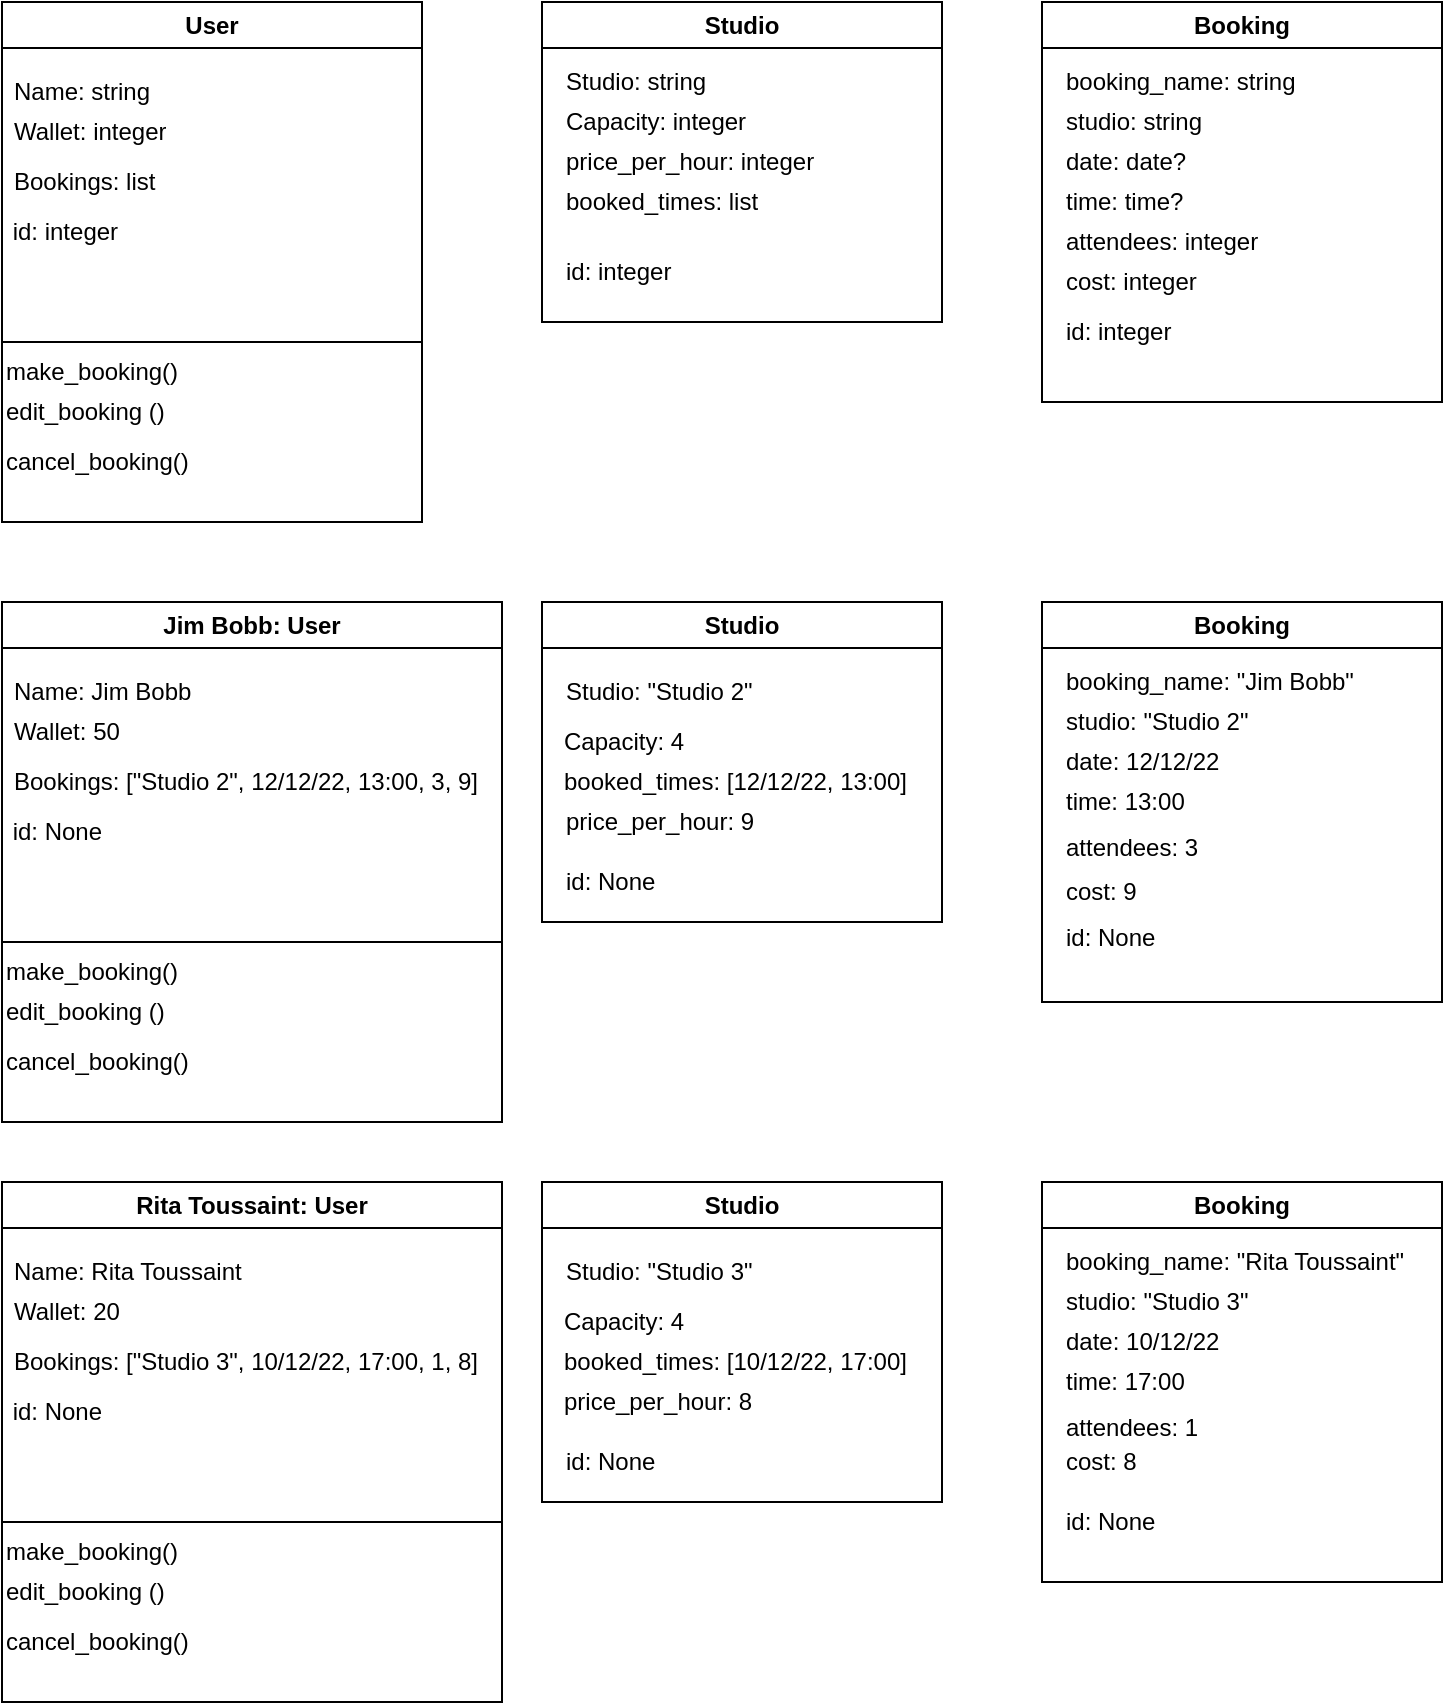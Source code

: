 <mxfile version="20.5.3" type="github">
  <diagram id="C5RBs43oDa-KdzZeNtuy" name="Page-1">
    <mxGraphModel dx="925" dy="440" grid="1" gridSize="10" guides="1" tooltips="1" connect="1" arrows="1" fold="1" page="1" pageScale="1" pageWidth="827" pageHeight="1169" math="0" shadow="0">
      <root>
        <mxCell id="WIyWlLk6GJQsqaUBKTNV-0" />
        <mxCell id="WIyWlLk6GJQsqaUBKTNV-1" parent="WIyWlLk6GJQsqaUBKTNV-0" />
        <mxCell id="b5-lC_gH31U_IA7LsAaC-8" value="Studio" style="swimlane;whiteSpace=wrap;html=1;fillColor=none;" vertex="1" parent="WIyWlLk6GJQsqaUBKTNV-1">
          <mxGeometry x="320" y="140" width="200" height="160" as="geometry" />
        </mxCell>
        <mxCell id="b5-lC_gH31U_IA7LsAaC-9" value="Studio: string" style="text;html=1;strokeColor=none;fillColor=none;align=left;verticalAlign=middle;whiteSpace=wrap;rounded=0;" vertex="1" parent="b5-lC_gH31U_IA7LsAaC-8">
          <mxGeometry x="10" y="30" width="170" height="20" as="geometry" />
        </mxCell>
        <mxCell id="b5-lC_gH31U_IA7LsAaC-10" value="Capacity: integer" style="text;html=1;strokeColor=none;fillColor=none;align=left;verticalAlign=middle;whiteSpace=wrap;rounded=0;" vertex="1" parent="b5-lC_gH31U_IA7LsAaC-8">
          <mxGeometry x="10" y="50" width="170" height="20" as="geometry" />
        </mxCell>
        <mxCell id="b5-lC_gH31U_IA7LsAaC-11" value="booked_times: list" style="text;html=1;strokeColor=none;fillColor=none;align=left;verticalAlign=middle;whiteSpace=wrap;rounded=0;" vertex="1" parent="b5-lC_gH31U_IA7LsAaC-8">
          <mxGeometry x="10" y="90" width="170" height="20" as="geometry" />
        </mxCell>
        <mxCell id="b5-lC_gH31U_IA7LsAaC-19" value="id: integer" style="text;html=1;strokeColor=none;fillColor=none;align=left;verticalAlign=middle;whiteSpace=wrap;rounded=0;" vertex="1" parent="b5-lC_gH31U_IA7LsAaC-8">
          <mxGeometry x="10" y="120" width="170" height="30" as="geometry" />
        </mxCell>
        <mxCell id="b5-lC_gH31U_IA7LsAaC-89" value="price_per_hour: integer" style="text;html=1;strokeColor=none;fillColor=none;align=left;verticalAlign=middle;whiteSpace=wrap;rounded=0;" vertex="1" parent="b5-lC_gH31U_IA7LsAaC-8">
          <mxGeometry x="10" y="70" width="170" height="20" as="geometry" />
        </mxCell>
        <mxCell id="b5-lC_gH31U_IA7LsAaC-13" value="Booking" style="swimlane;whiteSpace=wrap;html=1;fillColor=none;" vertex="1" parent="WIyWlLk6GJQsqaUBKTNV-1">
          <mxGeometry x="570" y="140" width="200" height="200" as="geometry" />
        </mxCell>
        <mxCell id="b5-lC_gH31U_IA7LsAaC-14" value="booking_name: string" style="text;html=1;strokeColor=none;fillColor=none;align=left;verticalAlign=middle;whiteSpace=wrap;rounded=0;" vertex="1" parent="b5-lC_gH31U_IA7LsAaC-13">
          <mxGeometry x="10" y="30" width="170" height="20" as="geometry" />
        </mxCell>
        <mxCell id="b5-lC_gH31U_IA7LsAaC-15" value="studio: string" style="text;html=1;strokeColor=none;fillColor=none;align=left;verticalAlign=middle;whiteSpace=wrap;rounded=0;" vertex="1" parent="b5-lC_gH31U_IA7LsAaC-13">
          <mxGeometry x="10" y="50" width="170" height="20" as="geometry" />
        </mxCell>
        <mxCell id="b5-lC_gH31U_IA7LsAaC-16" value="date: date?" style="text;html=1;strokeColor=none;fillColor=none;align=left;verticalAlign=middle;whiteSpace=wrap;rounded=0;" vertex="1" parent="b5-lC_gH31U_IA7LsAaC-13">
          <mxGeometry x="10" y="70" width="170" height="20" as="geometry" />
        </mxCell>
        <mxCell id="b5-lC_gH31U_IA7LsAaC-17" value="time: time?" style="text;html=1;strokeColor=none;fillColor=none;align=left;verticalAlign=middle;whiteSpace=wrap;rounded=0;" vertex="1" parent="b5-lC_gH31U_IA7LsAaC-13">
          <mxGeometry x="10" y="90" width="170" height="20" as="geometry" />
        </mxCell>
        <mxCell id="b5-lC_gH31U_IA7LsAaC-18" value="id: integer" style="text;html=1;strokeColor=none;fillColor=none;align=left;verticalAlign=middle;whiteSpace=wrap;rounded=0;" vertex="1" parent="b5-lC_gH31U_IA7LsAaC-13">
          <mxGeometry x="10" y="150" width="170" height="30" as="geometry" />
        </mxCell>
        <mxCell id="b5-lC_gH31U_IA7LsAaC-66" value="attendees: integer" style="text;html=1;strokeColor=none;fillColor=none;align=left;verticalAlign=middle;whiteSpace=wrap;rounded=0;" vertex="1" parent="b5-lC_gH31U_IA7LsAaC-13">
          <mxGeometry x="10" y="110" width="170" height="20" as="geometry" />
        </mxCell>
        <mxCell id="b5-lC_gH31U_IA7LsAaC-90" value="cost: integer" style="text;html=1;strokeColor=none;fillColor=none;align=left;verticalAlign=middle;whiteSpace=wrap;rounded=0;" vertex="1" parent="b5-lC_gH31U_IA7LsAaC-13">
          <mxGeometry x="10" y="130" width="170" height="20" as="geometry" />
        </mxCell>
        <mxCell id="b5-lC_gH31U_IA7LsAaC-20" value="User" style="swimlane;whiteSpace=wrap;html=1;fillColor=none;" vertex="1" parent="WIyWlLk6GJQsqaUBKTNV-1">
          <mxGeometry x="50" y="140" width="210" height="260" as="geometry" />
        </mxCell>
        <mxCell id="b5-lC_gH31U_IA7LsAaC-24" value="" style="endArrow=none;html=1;rounded=0;" edge="1" parent="b5-lC_gH31U_IA7LsAaC-20">
          <mxGeometry width="50" height="50" relative="1" as="geometry">
            <mxPoint x="10" y="170" as="sourcePoint" />
            <mxPoint x="210" y="170" as="targetPoint" />
            <Array as="points">
              <mxPoint y="170" />
            </Array>
          </mxGeometry>
        </mxCell>
        <mxCell id="b5-lC_gH31U_IA7LsAaC-25" value="&amp;nbsp;id: integer" style="text;html=1;strokeColor=none;fillColor=none;align=left;verticalAlign=middle;whiteSpace=wrap;rounded=0;" vertex="1" parent="b5-lC_gH31U_IA7LsAaC-20">
          <mxGeometry y="100" width="210" height="30" as="geometry" />
        </mxCell>
        <mxCell id="b5-lC_gH31U_IA7LsAaC-1" value="Name: string" style="text;strokeColor=none;fillColor=none;align=left;verticalAlign=middle;spacingLeft=4;spacingRight=4;overflow=hidden;points=[[0,0.5],[1,0.5]];portConstraint=eastwest;rotatable=0;whiteSpace=wrap;html=1;" vertex="1" parent="b5-lC_gH31U_IA7LsAaC-20">
          <mxGeometry y="30" width="210" height="30" as="geometry" />
        </mxCell>
        <mxCell id="b5-lC_gH31U_IA7LsAaC-2" value="Wallet: integer" style="text;strokeColor=none;fillColor=none;align=left;verticalAlign=middle;spacingLeft=4;spacingRight=4;overflow=hidden;points=[[0,0.5],[1,0.5]];portConstraint=eastwest;rotatable=0;whiteSpace=wrap;html=1;" vertex="1" parent="b5-lC_gH31U_IA7LsAaC-20">
          <mxGeometry y="50" width="210" height="30" as="geometry" />
        </mxCell>
        <mxCell id="b5-lC_gH31U_IA7LsAaC-3" value="&lt;div&gt;Bookings: list&lt;/div&gt;" style="text;strokeColor=none;fillColor=none;align=left;verticalAlign=middle;spacingLeft=4;spacingRight=4;overflow=hidden;points=[[0,0.5],[1,0.5]];portConstraint=eastwest;rotatable=0;whiteSpace=wrap;html=1;" vertex="1" parent="b5-lC_gH31U_IA7LsAaC-20">
          <mxGeometry y="80" width="210" height="20" as="geometry" />
        </mxCell>
        <mxCell id="b5-lC_gH31U_IA7LsAaC-5" value="make_booking()" style="text;html=1;strokeColor=none;fillColor=none;align=left;verticalAlign=middle;whiteSpace=wrap;rounded=0;" vertex="1" parent="b5-lC_gH31U_IA7LsAaC-20">
          <mxGeometry y="175" width="210" height="20" as="geometry" />
        </mxCell>
        <mxCell id="b5-lC_gH31U_IA7LsAaC-6" value="edit_booking ()" style="text;html=1;strokeColor=none;fillColor=none;align=left;verticalAlign=middle;whiteSpace=wrap;rounded=0;" vertex="1" parent="b5-lC_gH31U_IA7LsAaC-20">
          <mxGeometry y="200" width="210" height="10" as="geometry" />
        </mxCell>
        <mxCell id="b5-lC_gH31U_IA7LsAaC-7" value="cancel_booking()" style="text;html=1;strokeColor=none;fillColor=none;align=left;verticalAlign=middle;whiteSpace=wrap;rounded=0;" vertex="1" parent="b5-lC_gH31U_IA7LsAaC-20">
          <mxGeometry y="220" width="200" height="20" as="geometry" />
        </mxCell>
        <mxCell id="b5-lC_gH31U_IA7LsAaC-26" value="Jim Bobb: User" style="swimlane;whiteSpace=wrap;html=1;fillColor=none;" vertex="1" parent="WIyWlLk6GJQsqaUBKTNV-1">
          <mxGeometry x="50" y="440" width="250" height="260" as="geometry" />
        </mxCell>
        <mxCell id="b5-lC_gH31U_IA7LsAaC-27" value="" style="endArrow=none;html=1;rounded=0;" edge="1" parent="b5-lC_gH31U_IA7LsAaC-26">
          <mxGeometry width="50" height="50" relative="1" as="geometry">
            <mxPoint x="10" y="170" as="sourcePoint" />
            <mxPoint x="240" y="170" as="targetPoint" />
            <Array as="points">
              <mxPoint y="170" />
              <mxPoint x="230" y="170" />
              <mxPoint x="250" y="170" />
            </Array>
          </mxGeometry>
        </mxCell>
        <mxCell id="b5-lC_gH31U_IA7LsAaC-28" value="&amp;nbsp;id: None" style="text;html=1;strokeColor=none;fillColor=none;align=left;verticalAlign=middle;whiteSpace=wrap;rounded=0;" vertex="1" parent="b5-lC_gH31U_IA7LsAaC-26">
          <mxGeometry y="100" width="210" height="30" as="geometry" />
        </mxCell>
        <mxCell id="b5-lC_gH31U_IA7LsAaC-29" value="Name: Jim Bobb" style="text;strokeColor=none;fillColor=none;align=left;verticalAlign=middle;spacingLeft=4;spacingRight=4;overflow=hidden;points=[[0,0.5],[1,0.5]];portConstraint=eastwest;rotatable=0;whiteSpace=wrap;html=1;" vertex="1" parent="b5-lC_gH31U_IA7LsAaC-26">
          <mxGeometry y="30" width="210" height="30" as="geometry" />
        </mxCell>
        <mxCell id="b5-lC_gH31U_IA7LsAaC-30" value="Wallet: 50" style="text;strokeColor=none;fillColor=none;align=left;verticalAlign=middle;spacingLeft=4;spacingRight=4;overflow=hidden;points=[[0,0.5],[1,0.5]];portConstraint=eastwest;rotatable=0;whiteSpace=wrap;html=1;" vertex="1" parent="b5-lC_gH31U_IA7LsAaC-26">
          <mxGeometry y="50" width="210" height="30" as="geometry" />
        </mxCell>
        <mxCell id="b5-lC_gH31U_IA7LsAaC-31" value="&lt;div&gt;Bookings: [&quot;Studio 2&quot;, 12/12/22, 13:00, 3, 9]&lt;br&gt;&lt;/div&gt;" style="text;strokeColor=none;fillColor=none;align=left;verticalAlign=middle;spacingLeft=4;spacingRight=4;overflow=hidden;points=[[0,0.5],[1,0.5]];portConstraint=eastwest;rotatable=0;whiteSpace=wrap;html=1;" vertex="1" parent="b5-lC_gH31U_IA7LsAaC-26">
          <mxGeometry y="70" width="250" height="40" as="geometry" />
        </mxCell>
        <mxCell id="b5-lC_gH31U_IA7LsAaC-32" value="make_booking()" style="text;html=1;strokeColor=none;fillColor=none;align=left;verticalAlign=middle;whiteSpace=wrap;rounded=0;" vertex="1" parent="b5-lC_gH31U_IA7LsAaC-26">
          <mxGeometry y="175" width="210" height="20" as="geometry" />
        </mxCell>
        <mxCell id="b5-lC_gH31U_IA7LsAaC-33" value="edit_booking ()" style="text;html=1;strokeColor=none;fillColor=none;align=left;verticalAlign=middle;whiteSpace=wrap;rounded=0;" vertex="1" parent="b5-lC_gH31U_IA7LsAaC-26">
          <mxGeometry y="200" width="210" height="10" as="geometry" />
        </mxCell>
        <mxCell id="b5-lC_gH31U_IA7LsAaC-34" value="cancel_booking()" style="text;html=1;strokeColor=none;fillColor=none;align=left;verticalAlign=middle;whiteSpace=wrap;rounded=0;" vertex="1" parent="b5-lC_gH31U_IA7LsAaC-26">
          <mxGeometry y="220" width="200" height="20" as="geometry" />
        </mxCell>
        <mxCell id="b5-lC_gH31U_IA7LsAaC-35" value="Studio" style="swimlane;whiteSpace=wrap;html=1;fillColor=none;" vertex="1" parent="WIyWlLk6GJQsqaUBKTNV-1">
          <mxGeometry x="320" y="440" width="200" height="160" as="geometry" />
        </mxCell>
        <mxCell id="b5-lC_gH31U_IA7LsAaC-36" value="Studio: &quot;Studio 2&quot;" style="text;html=1;strokeColor=none;fillColor=none;align=left;verticalAlign=middle;whiteSpace=wrap;rounded=0;" vertex="1" parent="b5-lC_gH31U_IA7LsAaC-35">
          <mxGeometry x="10" y="30" width="170" height="30" as="geometry" />
        </mxCell>
        <mxCell id="b5-lC_gH31U_IA7LsAaC-37" value="Capacity: 4" style="text;html=1;strokeColor=none;fillColor=none;align=left;verticalAlign=middle;whiteSpace=wrap;rounded=0;" vertex="1" parent="b5-lC_gH31U_IA7LsAaC-35">
          <mxGeometry x="9" y="60" width="170" height="20" as="geometry" />
        </mxCell>
        <mxCell id="b5-lC_gH31U_IA7LsAaC-38" value="booked_times: [12/12/22, 13:00]" style="text;html=1;strokeColor=none;fillColor=none;align=left;verticalAlign=middle;whiteSpace=wrap;rounded=0;" vertex="1" parent="b5-lC_gH31U_IA7LsAaC-35">
          <mxGeometry x="9" y="80" width="180" height="20" as="geometry" />
        </mxCell>
        <mxCell id="b5-lC_gH31U_IA7LsAaC-39" value="id: None" style="text;html=1;strokeColor=none;fillColor=none;align=left;verticalAlign=middle;whiteSpace=wrap;rounded=0;" vertex="1" parent="b5-lC_gH31U_IA7LsAaC-35">
          <mxGeometry x="10" y="130" width="170" height="20" as="geometry" />
        </mxCell>
        <mxCell id="b5-lC_gH31U_IA7LsAaC-91" value="price_per_hour: 9" style="text;html=1;strokeColor=none;fillColor=none;align=left;verticalAlign=middle;whiteSpace=wrap;rounded=0;" vertex="1" parent="b5-lC_gH31U_IA7LsAaC-35">
          <mxGeometry x="10" y="100" width="170" height="20" as="geometry" />
        </mxCell>
        <mxCell id="b5-lC_gH31U_IA7LsAaC-40" value="Booking" style="swimlane;whiteSpace=wrap;html=1;fillColor=none;" vertex="1" parent="WIyWlLk6GJQsqaUBKTNV-1">
          <mxGeometry x="570" y="440" width="200" height="200" as="geometry" />
        </mxCell>
        <mxCell id="b5-lC_gH31U_IA7LsAaC-41" value="booking_name: &quot;Jim Bobb&quot;" style="text;html=1;strokeColor=none;fillColor=none;align=left;verticalAlign=middle;whiteSpace=wrap;rounded=0;" vertex="1" parent="b5-lC_gH31U_IA7LsAaC-40">
          <mxGeometry x="10" y="30" width="170" height="20" as="geometry" />
        </mxCell>
        <mxCell id="b5-lC_gH31U_IA7LsAaC-42" value="studio: &quot;Studio 2&quot;" style="text;html=1;strokeColor=none;fillColor=none;align=left;verticalAlign=middle;whiteSpace=wrap;rounded=0;" vertex="1" parent="b5-lC_gH31U_IA7LsAaC-40">
          <mxGeometry x="10" y="50" width="170" height="20" as="geometry" />
        </mxCell>
        <mxCell id="b5-lC_gH31U_IA7LsAaC-43" value="date: 12/12/22" style="text;html=1;strokeColor=none;fillColor=none;align=left;verticalAlign=middle;whiteSpace=wrap;rounded=0;" vertex="1" parent="b5-lC_gH31U_IA7LsAaC-40">
          <mxGeometry x="10" y="70" width="170" height="20" as="geometry" />
        </mxCell>
        <mxCell id="b5-lC_gH31U_IA7LsAaC-44" value="time: 13:00" style="text;html=1;strokeColor=none;fillColor=none;align=left;verticalAlign=middle;whiteSpace=wrap;rounded=0;" vertex="1" parent="b5-lC_gH31U_IA7LsAaC-40">
          <mxGeometry x="10" y="90" width="170" height="20" as="geometry" />
        </mxCell>
        <mxCell id="b5-lC_gH31U_IA7LsAaC-45" value="id: None" style="text;html=1;strokeColor=none;fillColor=none;align=left;verticalAlign=middle;whiteSpace=wrap;rounded=0;" vertex="1" parent="b5-lC_gH31U_IA7LsAaC-40">
          <mxGeometry x="10" y="160" width="170" height="15" as="geometry" />
        </mxCell>
        <mxCell id="b5-lC_gH31U_IA7LsAaC-67" value="attendees: 3" style="text;html=1;strokeColor=none;fillColor=none;align=left;verticalAlign=middle;whiteSpace=wrap;rounded=0;" vertex="1" parent="b5-lC_gH31U_IA7LsAaC-40">
          <mxGeometry x="10" y="115" width="170" height="15" as="geometry" />
        </mxCell>
        <mxCell id="b5-lC_gH31U_IA7LsAaC-92" value="cost: 9" style="text;html=1;strokeColor=none;fillColor=none;align=left;verticalAlign=middle;whiteSpace=wrap;rounded=0;" vertex="1" parent="b5-lC_gH31U_IA7LsAaC-40">
          <mxGeometry x="10" y="135" width="170" height="20" as="geometry" />
        </mxCell>
        <mxCell id="b5-lC_gH31U_IA7LsAaC-68" value="Rita Toussaint: User" style="swimlane;whiteSpace=wrap;html=1;fillColor=none;" vertex="1" parent="WIyWlLk6GJQsqaUBKTNV-1">
          <mxGeometry x="50" y="730" width="250" height="260" as="geometry" />
        </mxCell>
        <mxCell id="b5-lC_gH31U_IA7LsAaC-69" value="" style="endArrow=none;html=1;rounded=0;" edge="1" parent="b5-lC_gH31U_IA7LsAaC-68">
          <mxGeometry width="50" height="50" relative="1" as="geometry">
            <mxPoint x="10" y="170" as="sourcePoint" />
            <mxPoint x="210" y="170" as="targetPoint" />
            <Array as="points">
              <mxPoint y="170" />
              <mxPoint x="250" y="170" />
            </Array>
          </mxGeometry>
        </mxCell>
        <mxCell id="b5-lC_gH31U_IA7LsAaC-70" value="&amp;nbsp;id: None" style="text;html=1;strokeColor=none;fillColor=none;align=left;verticalAlign=middle;whiteSpace=wrap;rounded=0;" vertex="1" parent="b5-lC_gH31U_IA7LsAaC-68">
          <mxGeometry y="100" width="210" height="30" as="geometry" />
        </mxCell>
        <mxCell id="b5-lC_gH31U_IA7LsAaC-71" value="Name: Rita Toussaint" style="text;strokeColor=none;fillColor=none;align=left;verticalAlign=middle;spacingLeft=4;spacingRight=4;overflow=hidden;points=[[0,0.5],[1,0.5]];portConstraint=eastwest;rotatable=0;whiteSpace=wrap;html=1;" vertex="1" parent="b5-lC_gH31U_IA7LsAaC-68">
          <mxGeometry y="30" width="210" height="30" as="geometry" />
        </mxCell>
        <mxCell id="b5-lC_gH31U_IA7LsAaC-72" value="Wallet: 20" style="text;strokeColor=none;fillColor=none;align=left;verticalAlign=middle;spacingLeft=4;spacingRight=4;overflow=hidden;points=[[0,0.5],[1,0.5]];portConstraint=eastwest;rotatable=0;whiteSpace=wrap;html=1;" vertex="1" parent="b5-lC_gH31U_IA7LsAaC-68">
          <mxGeometry y="50" width="210" height="30" as="geometry" />
        </mxCell>
        <mxCell id="b5-lC_gH31U_IA7LsAaC-73" value="&lt;div&gt;Bookings: [&quot;Studio 3&quot;, 10/12/22, 17:00, 1, 8]&lt;br&gt;&lt;/div&gt;" style="text;strokeColor=none;fillColor=none;align=left;verticalAlign=middle;spacingLeft=4;spacingRight=4;overflow=hidden;points=[[0,0.5],[1,0.5]];portConstraint=eastwest;rotatable=0;whiteSpace=wrap;html=1;" vertex="1" parent="b5-lC_gH31U_IA7LsAaC-68">
          <mxGeometry y="70" width="250" height="40" as="geometry" />
        </mxCell>
        <mxCell id="b5-lC_gH31U_IA7LsAaC-74" value="make_booking()" style="text;html=1;strokeColor=none;fillColor=none;align=left;verticalAlign=middle;whiteSpace=wrap;rounded=0;" vertex="1" parent="b5-lC_gH31U_IA7LsAaC-68">
          <mxGeometry y="175" width="210" height="20" as="geometry" />
        </mxCell>
        <mxCell id="b5-lC_gH31U_IA7LsAaC-75" value="edit_booking ()" style="text;html=1;strokeColor=none;fillColor=none;align=left;verticalAlign=middle;whiteSpace=wrap;rounded=0;" vertex="1" parent="b5-lC_gH31U_IA7LsAaC-68">
          <mxGeometry y="200" width="210" height="10" as="geometry" />
        </mxCell>
        <mxCell id="b5-lC_gH31U_IA7LsAaC-76" value="cancel_booking()" style="text;html=1;strokeColor=none;fillColor=none;align=left;verticalAlign=middle;whiteSpace=wrap;rounded=0;" vertex="1" parent="b5-lC_gH31U_IA7LsAaC-68">
          <mxGeometry y="220" width="200" height="20" as="geometry" />
        </mxCell>
        <mxCell id="b5-lC_gH31U_IA7LsAaC-77" value="Studio" style="swimlane;whiteSpace=wrap;html=1;fillColor=none;" vertex="1" parent="WIyWlLk6GJQsqaUBKTNV-1">
          <mxGeometry x="320" y="730" width="200" height="160" as="geometry" />
        </mxCell>
        <mxCell id="b5-lC_gH31U_IA7LsAaC-78" value="Studio: &quot;Studio 3&quot;" style="text;html=1;strokeColor=none;fillColor=none;align=left;verticalAlign=middle;whiteSpace=wrap;rounded=0;" vertex="1" parent="b5-lC_gH31U_IA7LsAaC-77">
          <mxGeometry x="10" y="30" width="170" height="30" as="geometry" />
        </mxCell>
        <mxCell id="b5-lC_gH31U_IA7LsAaC-79" value="Capacity: 4" style="text;html=1;strokeColor=none;fillColor=none;align=left;verticalAlign=middle;whiteSpace=wrap;rounded=0;" vertex="1" parent="b5-lC_gH31U_IA7LsAaC-77">
          <mxGeometry x="9" y="60" width="170" height="20" as="geometry" />
        </mxCell>
        <mxCell id="b5-lC_gH31U_IA7LsAaC-80" value="booked_times: [10/12/22, 17:00]" style="text;html=1;strokeColor=none;fillColor=none;align=left;verticalAlign=middle;whiteSpace=wrap;rounded=0;" vertex="1" parent="b5-lC_gH31U_IA7LsAaC-77">
          <mxGeometry x="9" y="80" width="180" height="20" as="geometry" />
        </mxCell>
        <mxCell id="b5-lC_gH31U_IA7LsAaC-81" value="id: None" style="text;html=1;strokeColor=none;fillColor=none;align=left;verticalAlign=middle;whiteSpace=wrap;rounded=0;" vertex="1" parent="b5-lC_gH31U_IA7LsAaC-77">
          <mxGeometry x="10" y="130" width="170" height="20" as="geometry" />
        </mxCell>
        <mxCell id="b5-lC_gH31U_IA7LsAaC-93" value="price_per_hour: 8" style="text;html=1;strokeColor=none;fillColor=none;align=left;verticalAlign=middle;whiteSpace=wrap;rounded=0;" vertex="1" parent="b5-lC_gH31U_IA7LsAaC-77">
          <mxGeometry x="9" y="100" width="170" height="20" as="geometry" />
        </mxCell>
        <mxCell id="b5-lC_gH31U_IA7LsAaC-82" value="Booking" style="swimlane;whiteSpace=wrap;html=1;fillColor=none;" vertex="1" parent="WIyWlLk6GJQsqaUBKTNV-1">
          <mxGeometry x="570" y="730" width="200" height="200" as="geometry" />
        </mxCell>
        <mxCell id="b5-lC_gH31U_IA7LsAaC-83" value="booking_name: &quot;Rita Toussaint&quot;" style="text;html=1;strokeColor=none;fillColor=none;align=left;verticalAlign=middle;whiteSpace=wrap;rounded=0;" vertex="1" parent="b5-lC_gH31U_IA7LsAaC-82">
          <mxGeometry x="10" y="30" width="180" height="20" as="geometry" />
        </mxCell>
        <mxCell id="b5-lC_gH31U_IA7LsAaC-84" value="studio: &quot;Studio 3&quot;" style="text;html=1;strokeColor=none;fillColor=none;align=left;verticalAlign=middle;whiteSpace=wrap;rounded=0;" vertex="1" parent="b5-lC_gH31U_IA7LsAaC-82">
          <mxGeometry x="10" y="50" width="170" height="20" as="geometry" />
        </mxCell>
        <mxCell id="b5-lC_gH31U_IA7LsAaC-85" value="date: 10/12/22" style="text;html=1;strokeColor=none;fillColor=none;align=left;verticalAlign=middle;whiteSpace=wrap;rounded=0;" vertex="1" parent="b5-lC_gH31U_IA7LsAaC-82">
          <mxGeometry x="10" y="70" width="170" height="20" as="geometry" />
        </mxCell>
        <mxCell id="b5-lC_gH31U_IA7LsAaC-86" value="time: 17:00" style="text;html=1;strokeColor=none;fillColor=none;align=left;verticalAlign=middle;whiteSpace=wrap;rounded=0;" vertex="1" parent="b5-lC_gH31U_IA7LsAaC-82">
          <mxGeometry x="10" y="90" width="170" height="20" as="geometry" />
        </mxCell>
        <mxCell id="b5-lC_gH31U_IA7LsAaC-87" value="id: None" style="text;html=1;strokeColor=none;fillColor=none;align=left;verticalAlign=middle;whiteSpace=wrap;rounded=0;" vertex="1" parent="b5-lC_gH31U_IA7LsAaC-82">
          <mxGeometry x="10" y="160" width="170" height="20" as="geometry" />
        </mxCell>
        <mxCell id="b5-lC_gH31U_IA7LsAaC-88" value="attendees: 1" style="text;html=1;strokeColor=none;fillColor=none;align=left;verticalAlign=middle;whiteSpace=wrap;rounded=0;" vertex="1" parent="b5-lC_gH31U_IA7LsAaC-82">
          <mxGeometry x="10" y="115" width="170" height="15" as="geometry" />
        </mxCell>
        <mxCell id="b5-lC_gH31U_IA7LsAaC-94" value="cost: 8" style="text;html=1;strokeColor=none;fillColor=none;align=left;verticalAlign=middle;whiteSpace=wrap;rounded=0;" vertex="1" parent="b5-lC_gH31U_IA7LsAaC-82">
          <mxGeometry x="10" y="130" width="170" height="20" as="geometry" />
        </mxCell>
      </root>
    </mxGraphModel>
  </diagram>
</mxfile>
